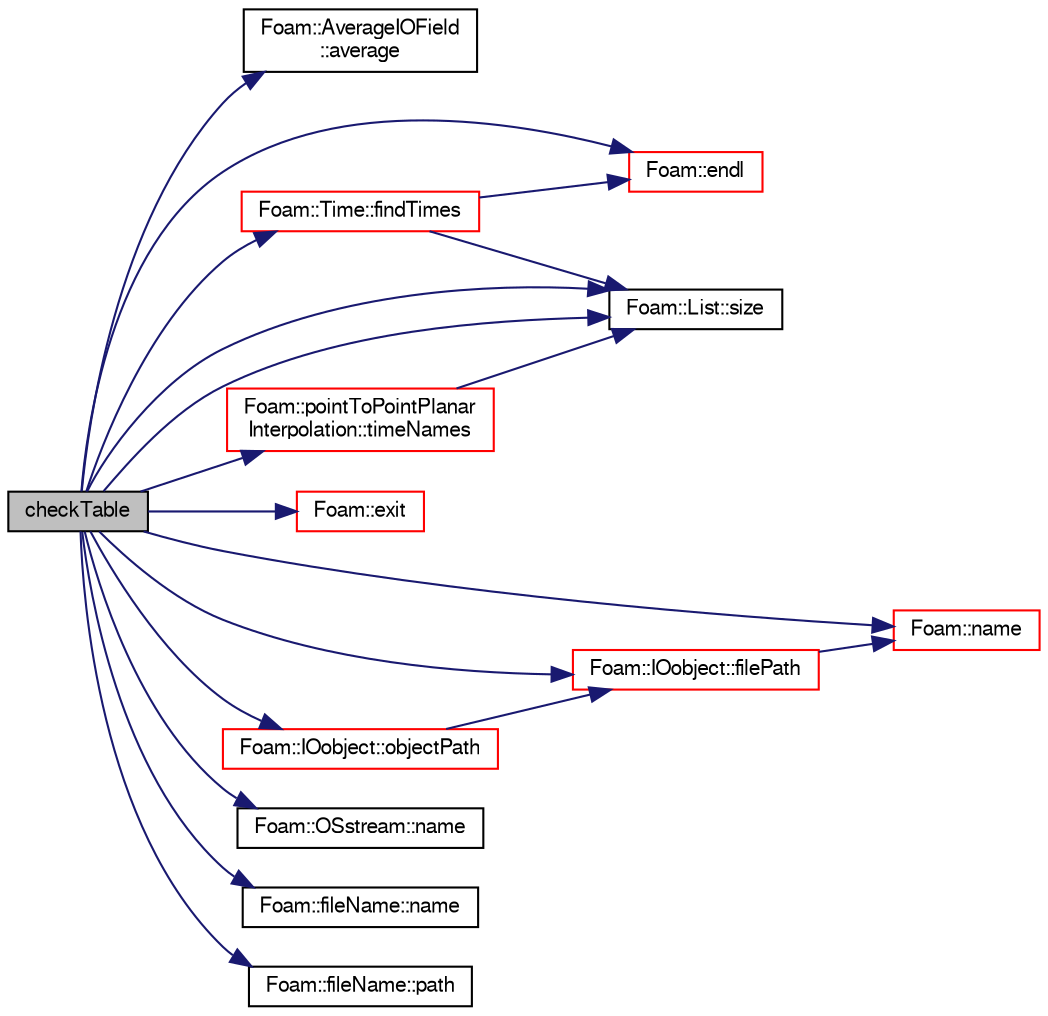 digraph "checkTable"
{
  bgcolor="transparent";
  edge [fontname="FreeSans",fontsize="10",labelfontname="FreeSans",labelfontsize="10"];
  node [fontname="FreeSans",fontsize="10",shape=record];
  rankdir="LR";
  Node557 [label="checkTable",height=0.2,width=0.4,color="black", fillcolor="grey75", style="filled", fontcolor="black"];
  Node557 -> Node558 [color="midnightblue",fontsize="10",style="solid",fontname="FreeSans"];
  Node558 [label="Foam::AverageIOField\l::average",height=0.2,width=0.4,color="black",URL="$a22278.html#a9a6f944928285687d95c4dc286d2faed"];
  Node557 -> Node559 [color="midnightblue",fontsize="10",style="solid",fontname="FreeSans"];
  Node559 [label="Foam::endl",height=0.2,width=0.4,color="red",URL="$a21124.html#a2db8fe02a0d3909e9351bb4275b23ce4",tooltip="Add newline and flush stream. "];
  Node557 -> Node561 [color="midnightblue",fontsize="10",style="solid",fontname="FreeSans"];
  Node561 [label="Foam::exit",height=0.2,width=0.4,color="red",URL="$a21124.html#a06ca7250d8e89caf05243ec094843642"];
  Node557 -> Node606 [color="midnightblue",fontsize="10",style="solid",fontname="FreeSans"];
  Node606 [label="Foam::IOobject::filePath",height=0.2,width=0.4,color="red",URL="$a26142.html#a698f54dd16f5ec2931aeff16fd4878c8",tooltip="Return complete path + object name if the file exists. "];
  Node606 -> Node614 [color="midnightblue",fontsize="10",style="solid",fontname="FreeSans"];
  Node614 [label="Foam::name",height=0.2,width=0.4,color="red",URL="$a21124.html#adcb0df2bd4953cb6bb390272d8263c3a",tooltip="Return a string representation of a complex. "];
  Node557 -> Node619 [color="midnightblue",fontsize="10",style="solid",fontname="FreeSans"];
  Node619 [label="Foam::Time::findTimes",height=0.2,width=0.4,color="red",URL="$a26350.html#a358594437beb51631684afba39f445da",tooltip="Search a given directory for valid time directories. "];
  Node619 -> Node559 [color="midnightblue",fontsize="10",style="solid",fontname="FreeSans"];
  Node619 -> Node629 [color="midnightblue",fontsize="10",style="solid",fontname="FreeSans"];
  Node629 [label="Foam::List::size",height=0.2,width=0.4,color="black",URL="$a25694.html#a8a5f6fa29bd4b500caf186f60245b384",tooltip="Override size to be inconsistent with allocated storage. "];
  Node557 -> Node634 [color="midnightblue",fontsize="10",style="solid",fontname="FreeSans"];
  Node634 [label="Foam::OSstream::name",height=0.2,width=0.4,color="black",URL="$a26290.html#a41b2d01e5fd6e1bc71a895d8b8a86308",tooltip="Return the name of the stream. "];
  Node557 -> Node635 [color="midnightblue",fontsize="10",style="solid",fontname="FreeSans"];
  Node635 [label="Foam::fileName::name",height=0.2,width=0.4,color="black",URL="$a28234.html#a433b30fb3a93b9b4d07204699a319ca5",tooltip="Return file name (part beyond last /) "];
  Node557 -> Node614 [color="midnightblue",fontsize="10",style="solid",fontname="FreeSans"];
  Node557 -> Node636 [color="midnightblue",fontsize="10",style="solid",fontname="FreeSans"];
  Node636 [label="Foam::IOobject::objectPath",height=0.2,width=0.4,color="red",URL="$a26142.html#a3a7ece5c1251c6be1f7812d4dba5fb7a",tooltip="Return complete path + object name. "];
  Node636 -> Node606 [color="midnightblue",fontsize="10",style="solid",fontname="FreeSans"];
  Node557 -> Node874 [color="midnightblue",fontsize="10",style="solid",fontname="FreeSans"];
  Node874 [label="Foam::fileName::path",height=0.2,width=0.4,color="black",URL="$a28234.html#abe7b9078c8e7356c6131b70a8f729372",tooltip="Return directory path name (part before last /) "];
  Node557 -> Node629 [color="midnightblue",fontsize="10",style="solid",fontname="FreeSans"];
  Node557 -> Node629 [color="midnightblue",fontsize="10",style="solid",fontname="FreeSans"];
  Node557 -> Node887 [color="midnightblue",fontsize="10",style="solid",fontname="FreeSans"];
  Node887 [label="Foam::pointToPointPlanar\lInterpolation::timeNames",height=0.2,width=0.4,color="red",URL="$a25534.html#ae0fcf9176c33d1e533236a7ae49fbea6",tooltip="Helper: extract words of times. "];
  Node887 -> Node629 [color="midnightblue",fontsize="10",style="solid",fontname="FreeSans"];
}
